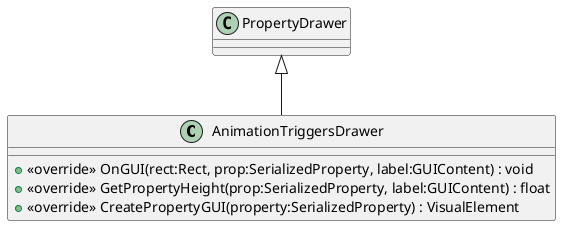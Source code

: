 @startuml
class AnimationTriggersDrawer {
    + <<override>> OnGUI(rect:Rect, prop:SerializedProperty, label:GUIContent) : void
    + <<override>> GetPropertyHeight(prop:SerializedProperty, label:GUIContent) : float
    + <<override>> CreatePropertyGUI(property:SerializedProperty) : VisualElement
}
PropertyDrawer <|-- AnimationTriggersDrawer
@enduml
